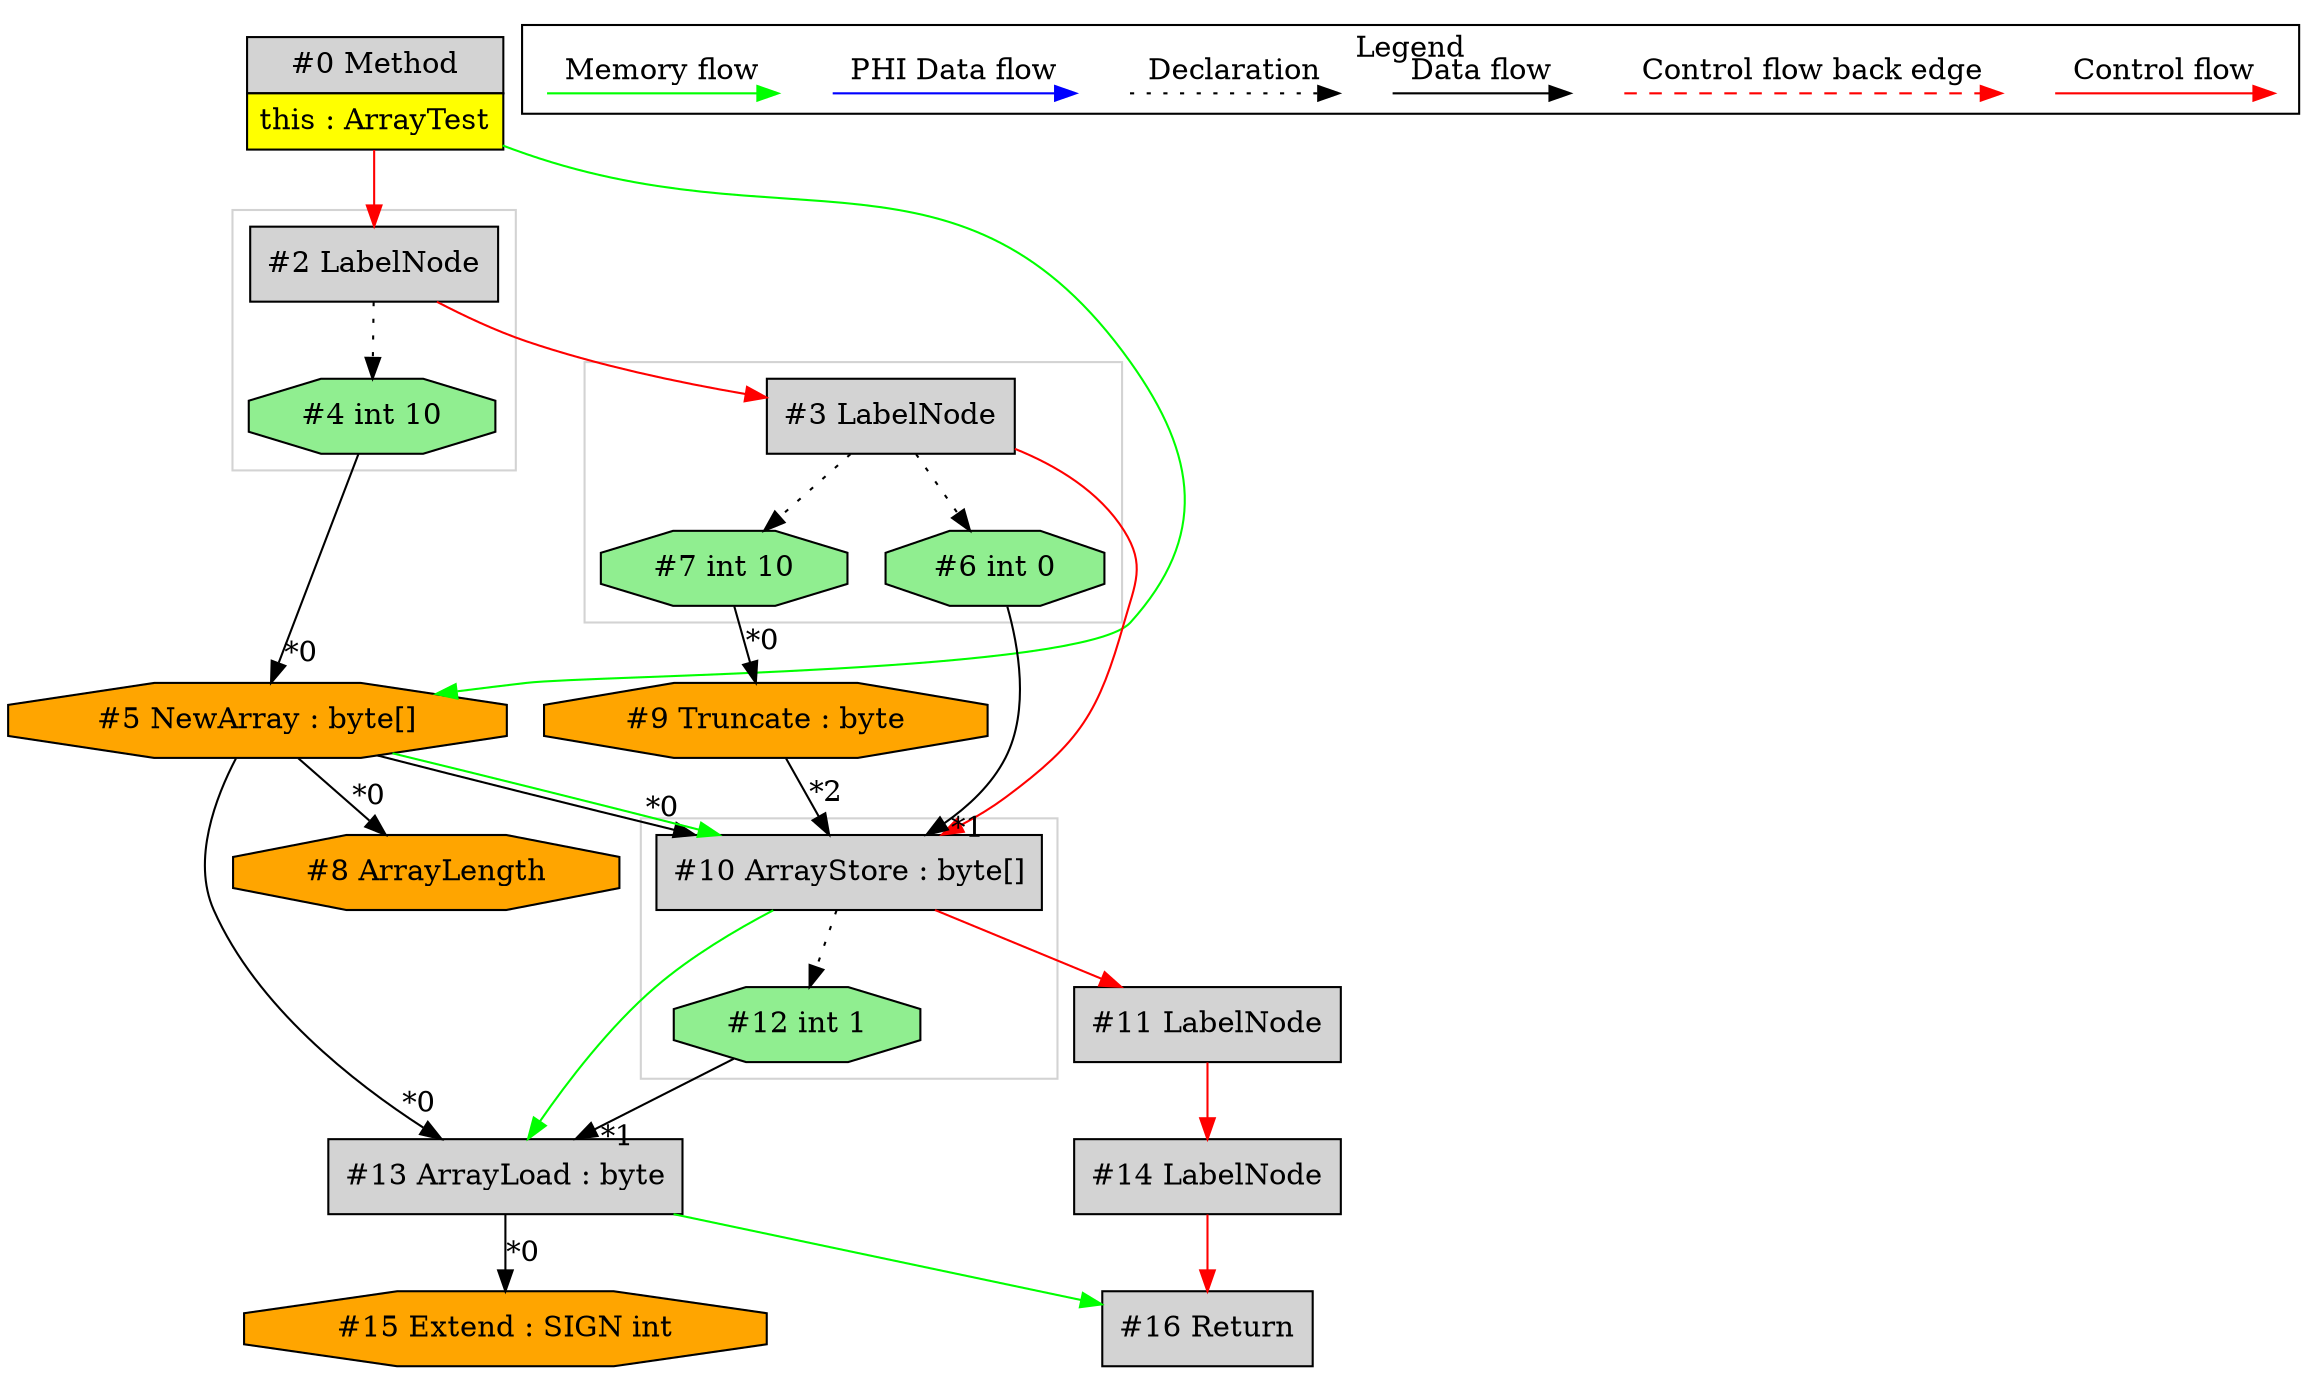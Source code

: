 digraph {
 ordering="in";
 node0[margin="0", label=<<table border="0" cellborder="1" cellspacing="0" cellpadding="5"><tr><td colspan="1">#0 Method</td></tr><tr><td port="prj1" bgcolor="yellow">this : ArrayTest</td></tr></table>>,shape=none, fillcolor=lightgrey, style=filled];
 node2[label="#2 LabelNode",shape=box, fillcolor=lightgrey, style=filled];
 node0 -> node2[labeldistance=2, color=red, fontcolor=red];
 node3[label="#3 LabelNode",shape=box, fillcolor=lightgrey, style=filled];
 node2 -> node3[labeldistance=2, color=red, fontcolor=red];
 node7[label="#7 int 10",shape=octagon, fillcolor=lightgreen, style=filled];
 node3 -> node7[style=dotted];
 node9[label="#9 Truncate : byte",shape=octagon, fillcolor=orange, style=filled];
 node7 -> node9[headlabel="*0", labeldistance=2];
 node10[label="#10 ArrayStore : byte[]",shape=box, fillcolor=lightgrey, style=filled];
 node5 -> node10[headlabel="*0", labeldistance=2];
 node6 -> node10[headlabel="*1", labeldistance=2];
 node9 -> node10[headlabel="*2", labeldistance=2];
 node5 -> node10[labeldistance=2, color=green, constraint=false];
 node3 -> node10[labeldistance=2, color=red, fontcolor=red];
 node5[label="#5 NewArray : byte[]",shape=octagon, fillcolor=orange, style=filled];
 node4 -> node5[headlabel="*0", labeldistance=2];
 node0 -> node5[labeldistance=2, color=green, constraint=false];
 node4[label="#4 int 10",shape=octagon, fillcolor=lightgreen, style=filled];
 node2 -> node4[style=dotted];
 node13[label="#13 ArrayLoad : byte",shape=box, fillcolor=lightgrey, style=filled];
 node5 -> node13[headlabel="*0", labeldistance=2];
 node12 -> node13[headlabel="*1", labeldistance=2];
 node10 -> node13[labeldistance=2, color=green, constraint=false];
 node12[label="#12 int 1",shape=octagon, fillcolor=lightgreen, style=filled];
 node10 -> node12[style=dotted];
 node16[label="#16 Return",shape=box, fillcolor=lightgrey, style=filled];
 node14 -> node16[labeldistance=2, color=red, fontcolor=red];
 node13 -> node16[labeldistance=2, color=green, constraint=false];
 node14[label="#14 LabelNode",shape=box, fillcolor=lightgrey, style=filled];
 node11 -> node14[labeldistance=2, color=red, fontcolor=red];
 node11[label="#11 LabelNode",shape=box, fillcolor=lightgrey, style=filled];
 node10 -> node11[labeldistance=2, color=red, fontcolor=red];
 node15[label="#15 Extend : SIGN int",shape=octagon, fillcolor=orange, style=filled];
 node13 -> node15[headlabel="*0", labeldistance=2];
 node8[label="#8 ArrayLength",shape=octagon, fillcolor=orange, style=filled];
 node5 -> node8[headlabel="*0", labeldistance=2];
 node6[label="#6 int 0",shape=octagon, fillcolor=lightgreen, style=filled];
 node3 -> node6[style=dotted];
 subgraph cluster_0 {
  color=lightgray;
  node10;
  node12;
 }
 subgraph cluster_1 {
  color=lightgray;
  node2;
  node4;
 }
 subgraph cluster_2 {
  color=lightgray;
  node3;
  node6;
  node7;
 }
 subgraph cluster_000 {
  label = "Legend";
  node [shape=point]
  {
   rank=same;
   c0 [style = invis];
   c1 [style = invis];
   c2 [style = invis];
   c3 [style = invis];
   d0 [style = invis];
   d1 [style = invis];
   d2 [style = invis];
   d3 [style = invis];
   d4 [style = invis];
   d5 [style = invis];
   d6 [style = invis];
   d7 [style = invis];
  }
  c0 -> c1 [label="Control flow", style=solid, color=red]
  c2 -> c3 [label="Control flow back edge", style=dashed, color=red]
  d0 -> d1 [label="Data flow"]
  d2 -> d3 [label="Declaration", style=dotted]
  d4 -> d5 [label="PHI Data flow", color=blue]
  d6 -> d7 [label="Memory flow", color=green]
 }

}
